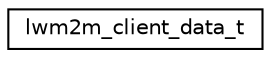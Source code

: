 digraph "Graphical Class Hierarchy"
{
 // LATEX_PDF_SIZE
  edge [fontname="Helvetica",fontsize="10",labelfontname="Helvetica",labelfontsize="10"];
  node [fontname="Helvetica",fontsize="10",shape=record];
  rankdir="LR";
  Node0 [label="lwm2m_client_data_t",height=0.2,width=0.4,color="black", fillcolor="white", style="filled",URL="$structlwm2m__client__data__t.html",tooltip="LwM2M client descriptor."];
}
